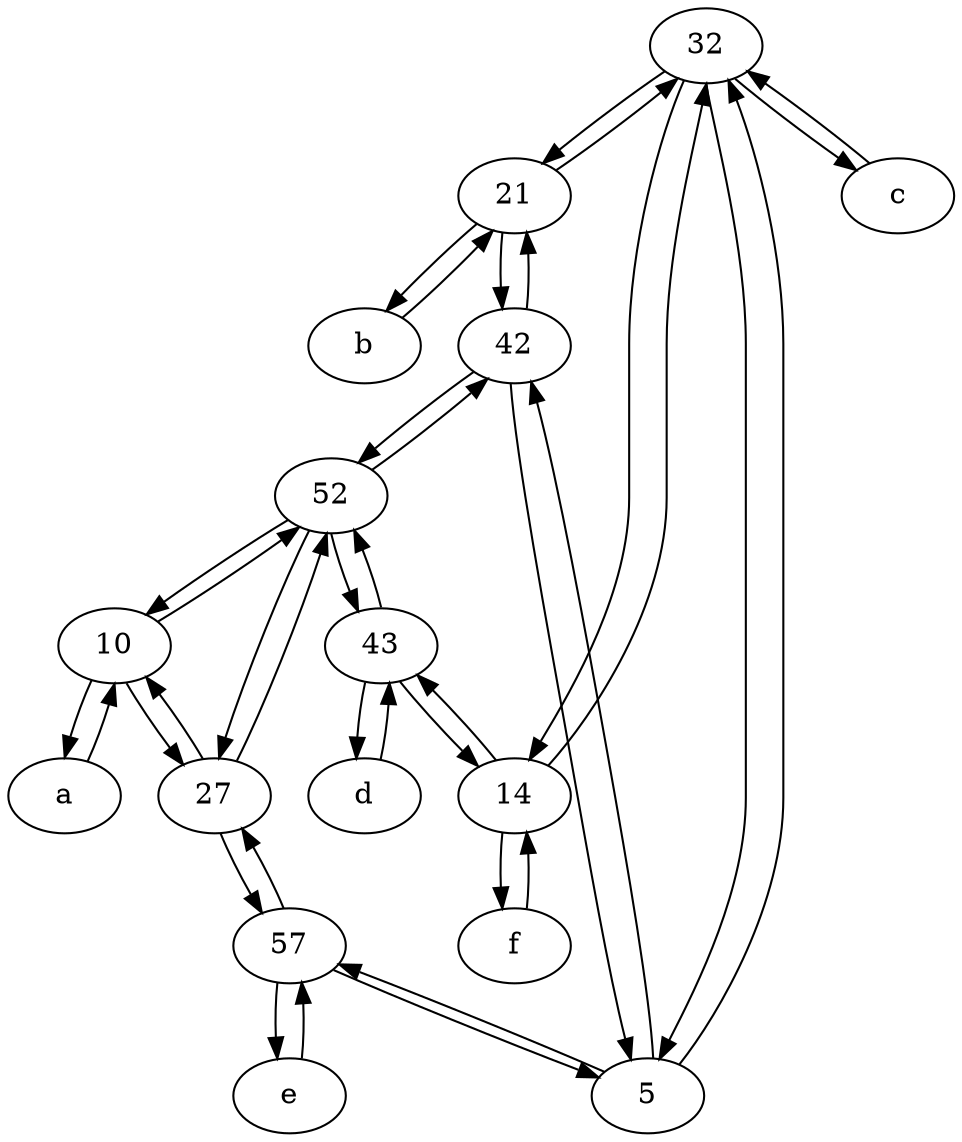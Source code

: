 digraph  {
	32;
	f [pos="15,45!"];
	57;
	d [pos="20,30!"];
	21;
	43;
	b [pos="50,20!"];
	5;
	e [pos="30,50!"];
	14;
	c [pos="20,10!"];
	52;
	42;
	27;
	10;
	a [pos="40,10!"];
	a -> 10;
	21 -> 42;
	21 -> b;
	52 -> 10;
	5 -> 32;
	14 -> f;
	43 -> d;
	32 -> c;
	57 -> 27;
	14 -> 32;
	43 -> 14;
	52 -> 42;
	27 -> 10;
	10 -> a;
	f -> 14;
	b -> 21;
	5 -> 57;
	14 -> 43;
	d -> 43;
	57 -> e;
	32 -> 5;
	27 -> 52;
	5 -> 42;
	21 -> 32;
	10 -> 52;
	42 -> 21;
	10 -> 27;
	43 -> 52;
	32 -> 21;
	27 -> 57;
	42 -> 5;
	32 -> 14;
	e -> 57;
	52 -> 27;
	42 -> 52;
	c -> 32;
	52 -> 43;
	57 -> 5;

	}